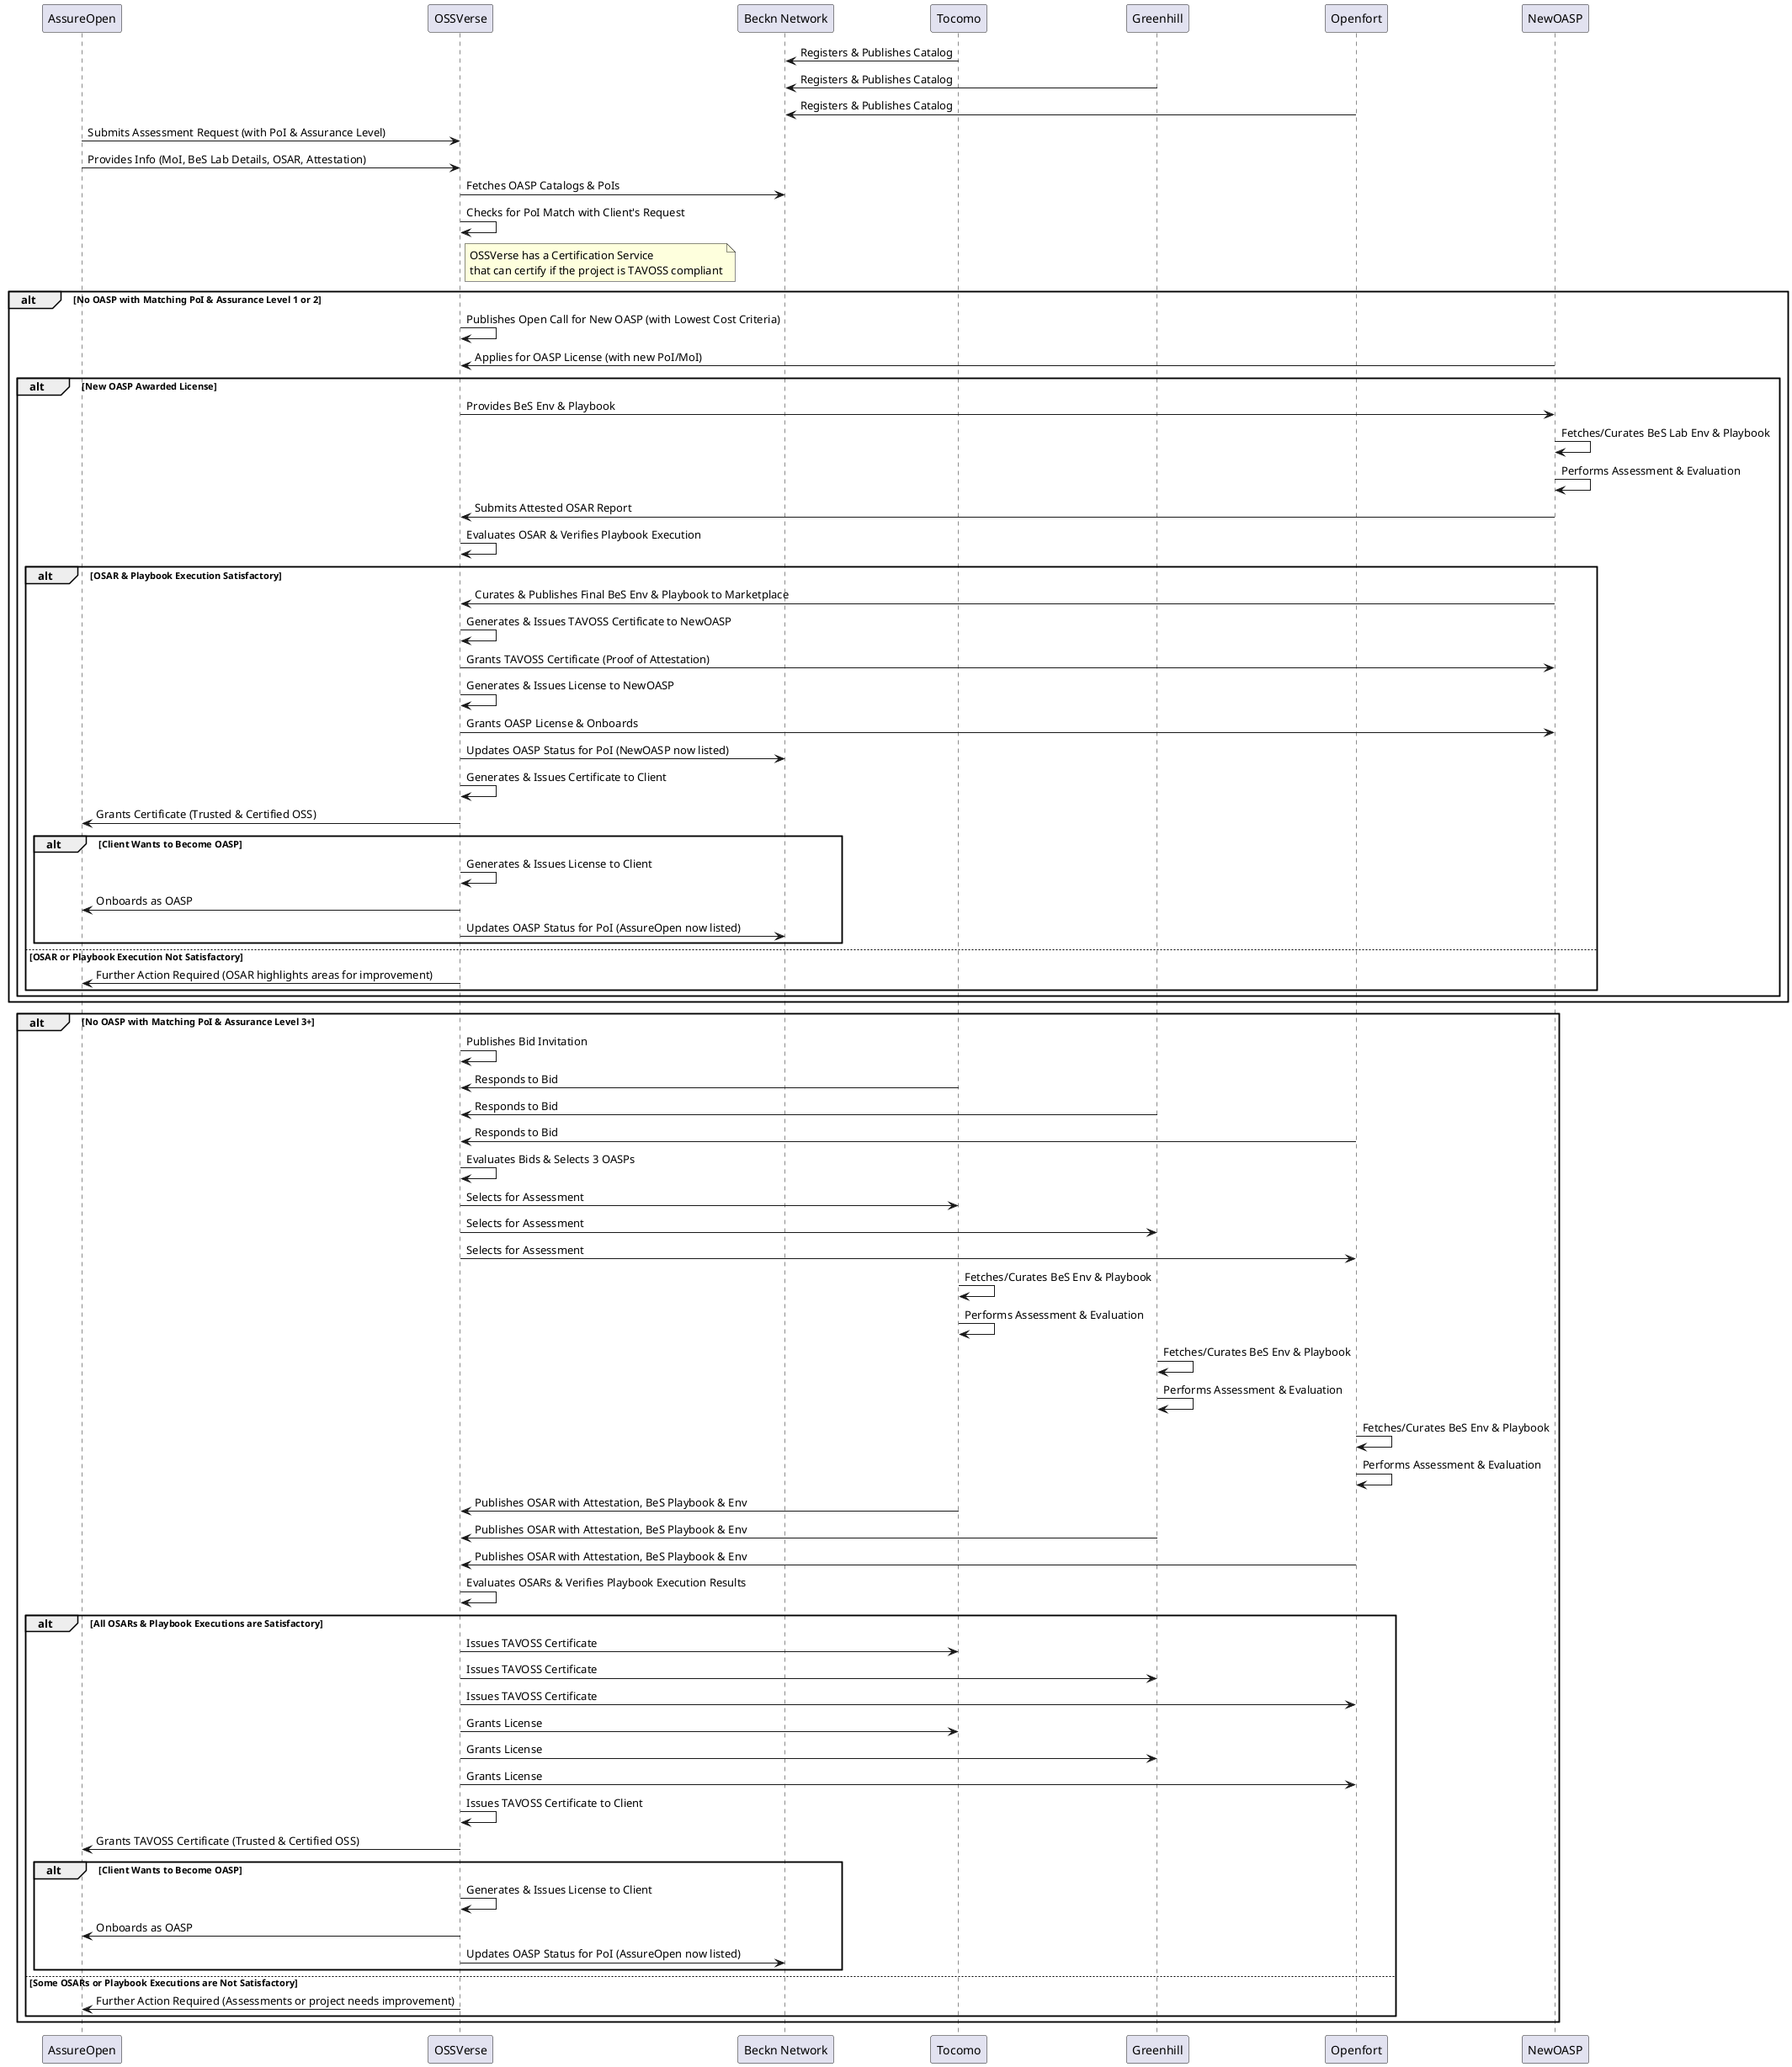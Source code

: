 @startuml
participant "AssureOpen" as Client
participant OSSVerse 
participant "Beckn Network" as Beckn
participant Tocomo
participant Greenhill
participant Openfort

Tocomo -> Beckn: Registers & Publishes Catalog
Greenhill -> Beckn: Registers & Publishes Catalog
Openfort -> Beckn: Registers & Publishes Catalog

Client -> OSSVerse: Submits Assessment Request (with PoI & Assurance Level)
Client -> OSSVerse: Provides Info (MoI, BeS Lab Details, OSAR, Attestation)
OSSVerse -> Beckn: Fetches OASP Catalogs & PoIs
OSSVerse -> OSSVerse: Checks for PoI Match with Client's Request

note right of OSSVerse: OSSVerse has a Certification Service\nthat can certify if the project is TAVOSS compliant

alt No OASP with Matching PoI & Assurance Level 1 or 2
    OSSVerse -> OSSVerse: Publishes Open Call for New OASP (with Lowest Cost Criteria)
    NewOASP -> OSSVerse: Applies for OASP License (with new PoI/MoI)

    alt New OASP Awarded License
        OSSVerse -> NewOASP: Provides BeS Env & Playbook
        NewOASP -> NewOASP: Fetches/Curates BeS Lab Env & Playbook
        NewOASP -> NewOASP: Performs Assessment & Evaluation
        NewOASP -> OSSVerse: Submits Attested OSAR Report
        OSSVerse -> OSSVerse: Evaluates OSAR & Verifies Playbook Execution
        alt OSAR & Playbook Execution Satisfactory
            NewOASP -> OSSVerse: Curates & Publishes Final BeS Env & Playbook to Marketplace
            OSSVerse -> OSSVerse: Generates & Issues TAVOSS Certificate to NewOASP
            OSSVerse -> NewOASP: Grants TAVOSS Certificate (Proof of Attestation)
            OSSVerse -> OSSVerse: Generates & Issues License to NewOASP
            OSSVerse -> NewOASP: Grants OASP License & Onboards
            OSSVerse -> Beckn: Updates OASP Status for PoI (NewOASP now listed)
            OSSVerse -> OSSVerse: Generates & Issues Certificate to Client
            OSSVerse -> Client: Grants Certificate (Trusted & Certified OSS)
            alt Client Wants to Become OASP
                OSSVerse -> OSSVerse: Generates & Issues License to Client
                OSSVerse -> Client: Onboards as OASP
                OSSVerse -> Beckn: Updates OASP Status for PoI (AssureOpen now listed)
            end 
        else OSAR or Playbook Execution Not Satisfactory
            OSSVerse -> Client: Further Action Required (OSAR highlights areas for improvement)
        end
    end
end

alt No OASP with Matching PoI & Assurance Level 3+
    OSSVerse -> OSSVerse: Publishes Bid Invitation
    Tocomo -> OSSVerse: Responds to Bid
    Greenhill -> OSSVerse: Responds to Bid
    Openfort -> OSSVerse: Responds to Bid
    OSSVerse -> OSSVerse: Evaluates Bids & Selects 3 OASPs
    OSSVerse -> Tocomo: Selects for Assessment
    OSSVerse -> Greenhill: Selects for Assessment
    OSSVerse -> Openfort: Selects for Assessment
    Tocomo -> Tocomo: Fetches/Curates BeS Env & Playbook
    Tocomo -> Tocomo: Performs Assessment & Evaluation
    Greenhill -> Greenhill: Fetches/Curates BeS Env & Playbook
    Greenhill -> Greenhill: Performs Assessment & Evaluation
    Openfort -> Openfort: Fetches/Curates BeS Env & Playbook
    Openfort -> Openfort: Performs Assessment & Evaluation
    Tocomo -> OSSVerse: Publishes OSAR with Attestation, BeS Playbook & Env
    Greenhill -> OSSVerse: Publishes OSAR with Attestation, BeS Playbook & Env
    Openfort -> OSSVerse: Publishes OSAR with Attestation, BeS Playbook & Env
    OSSVerse -> OSSVerse: Evaluates OSARs & Verifies Playbook Execution Results
    alt All OSARs & Playbook Executions are Satisfactory
        OSSVerse -> Tocomo: Issues TAVOSS Certificate 
        OSSVerse -> Greenhill: Issues TAVOSS Certificate 
        OSSVerse -> Openfort: Issues TAVOSS Certificate
        OSSVerse -> Tocomo: Grants License 
        OSSVerse -> Greenhill: Grants License 
        OSSVerse -> Openfort: Grants License 
        OSSVerse -> OSSVerse: Issues TAVOSS Certificate to Client
        OSSVerse -> Client: Grants TAVOSS Certificate (Trusted & Certified OSS) 
        alt Client Wants to Become OASP
            OSSVerse -> OSSVerse: Generates & Issues License to Client
            OSSVerse -> Client: Onboards as OASP
            OSSVerse -> Beckn: Updates OASP Status for PoI (AssureOpen now listed)
        end
    else Some OSARs or Playbook Executions are Not Satisfactory
        OSSVerse -> Client: Further Action Required (Assessments or project needs improvement)
    end
end
@enduml